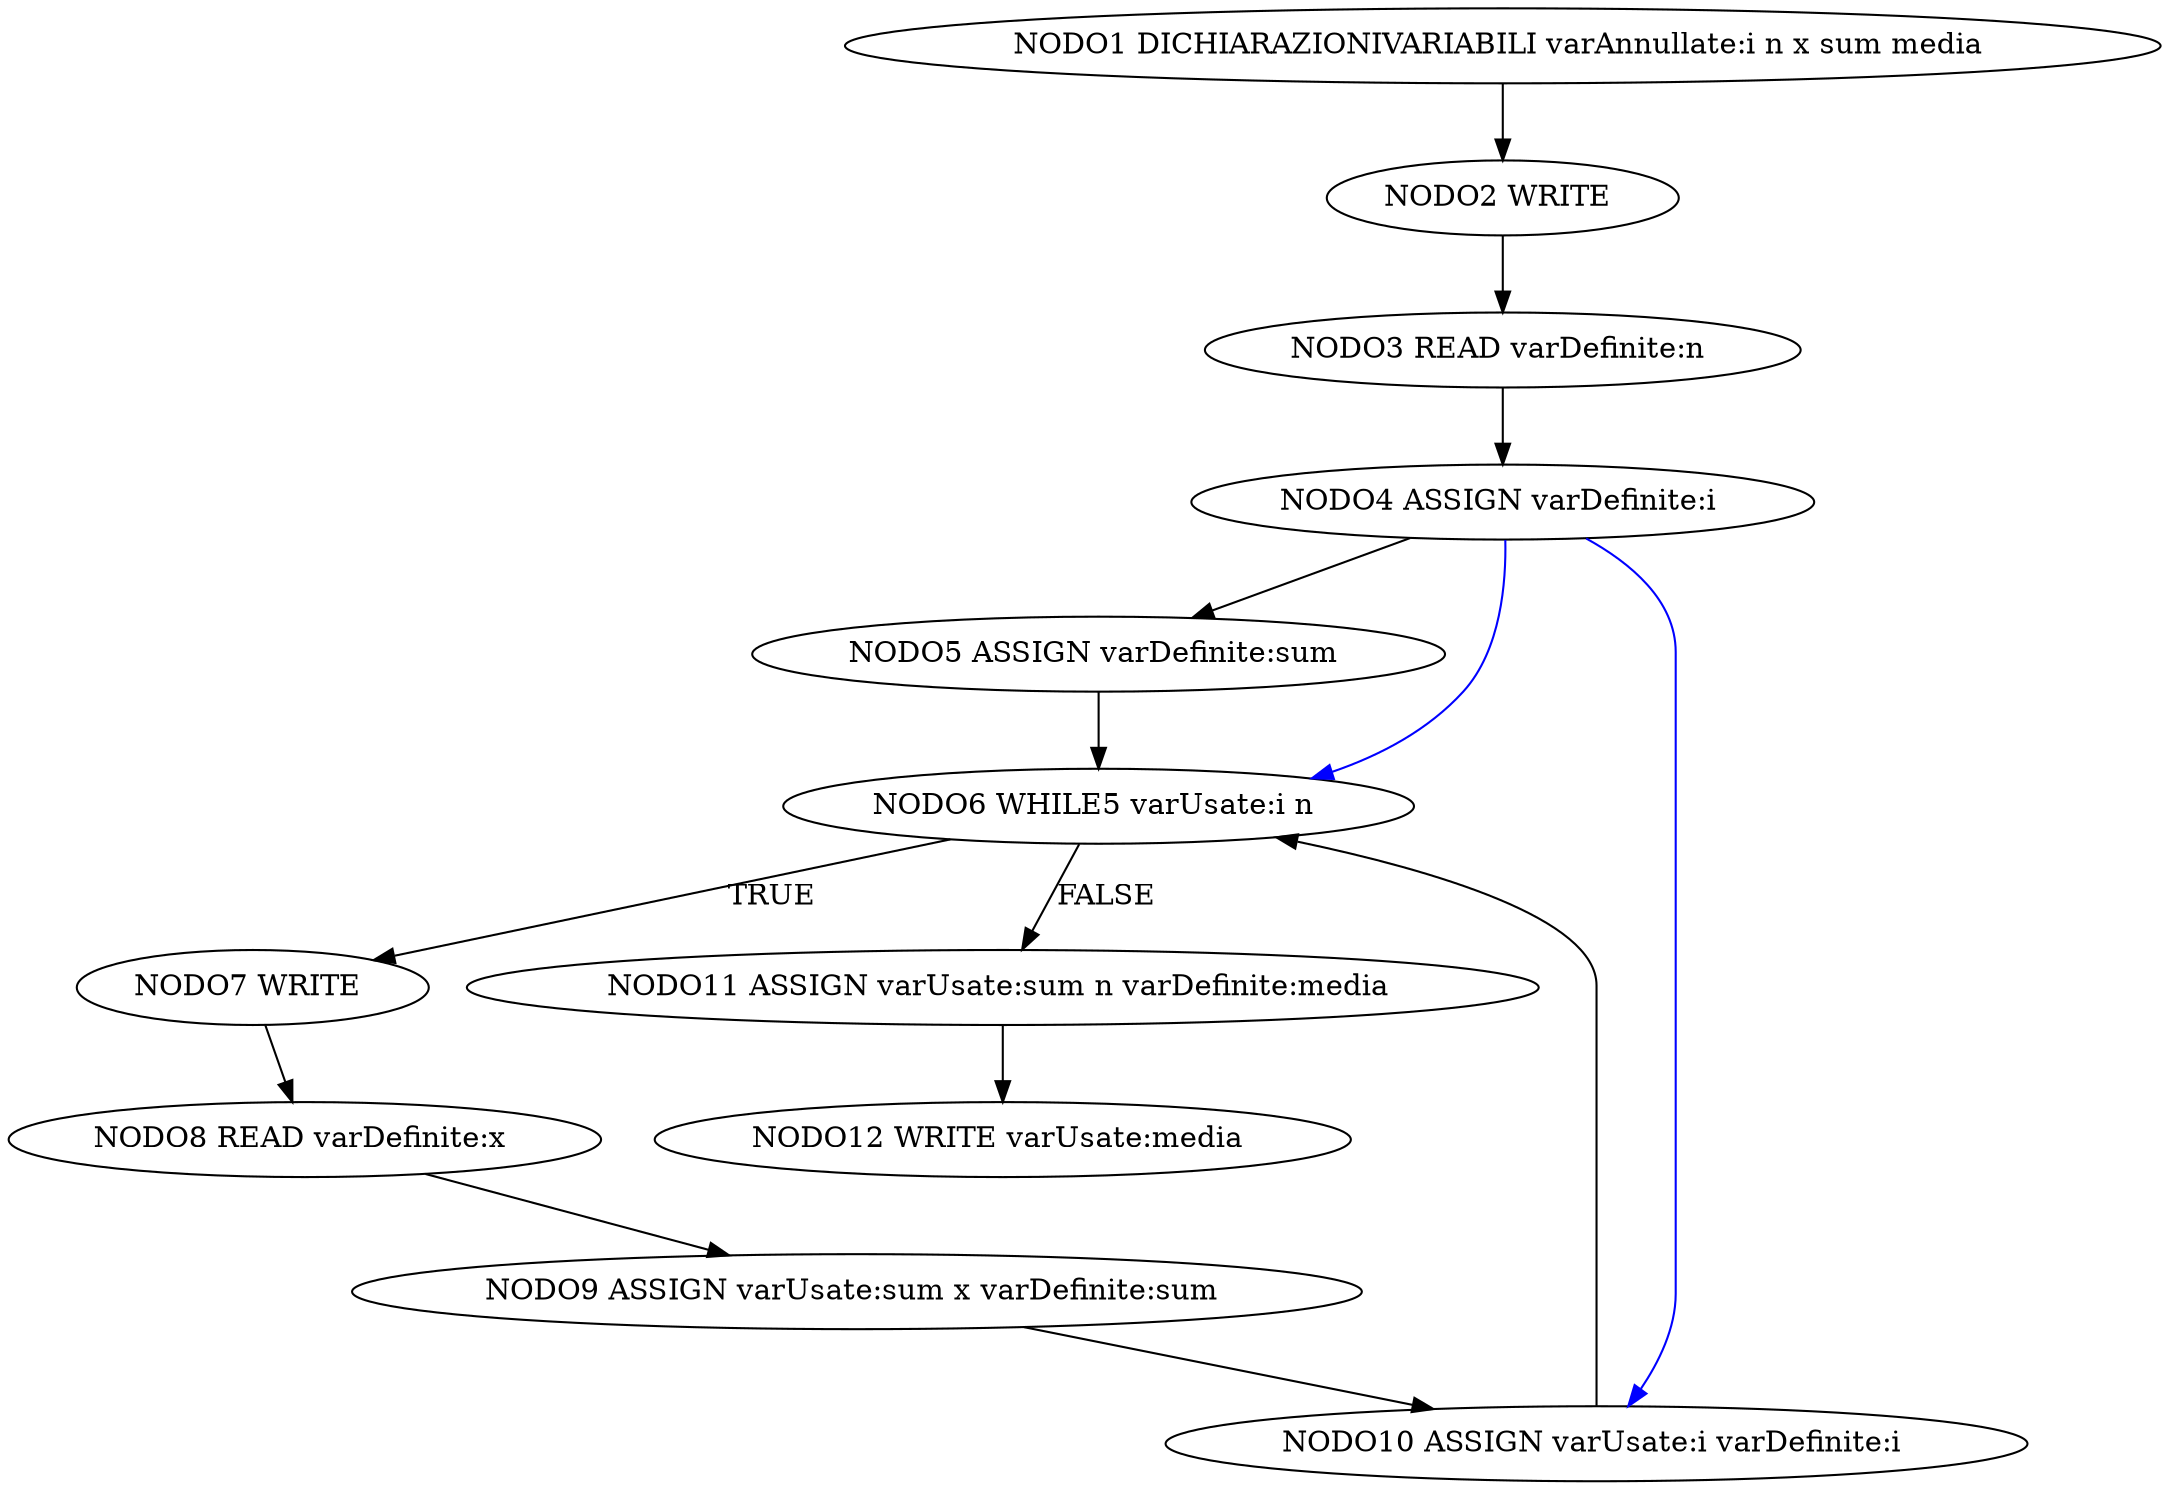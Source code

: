 diGraph G {
NODO1 [label="NODO1 DICHIARAZIONIVARIABILI varAnnullate:i n x sum media "]
NODO2 [label="NODO2 WRITE "]
NODO1 -> NODO2
NODO2 [label="NODO2 WRITE "]
NODO3 [label="NODO3 READ varDefinite:n "]
NODO2 -> NODO3
NODO3 [label="NODO3 READ varDefinite:n "]
NODO4 [label="NODO4 ASSIGN varDefinite:i "]
NODO3 -> NODO4
NODO4 [label="NODO4 ASSIGN varDefinite:i "]
NODO5 [label="NODO5 ASSIGN varDefinite:sum "]
NODO4 -> NODO5
NODO5 [label="NODO5 ASSIGN varDefinite:sum "]
NODO6 [label="NODO6 WHILE5 varUsate:i n "]
NODO5 -> NODO6
NODO6 [label="NODO6 WHILE5 varUsate:i n "]
NODO7 [label="NODO7 WRITE "]
NODO6 -> NODO7 [label="TRUE      "]; 
NODO7 [label="NODO7 WRITE "]
NODO8 [label="NODO8 READ varDefinite:x "]
NODO7 -> NODO8
NODO8 [label="NODO8 READ varDefinite:x "]
NODO9 [label="NODO9 ASSIGN varUsate:sum x varDefinite:sum "]
NODO8 -> NODO9
NODO9 [label="NODO9 ASSIGN varUsate:sum x varDefinite:sum "]
NODO10 [label="NODO10 ASSIGN varUsate:i varDefinite:i "]
NODO9 -> NODO10
NODO10 [label="NODO10 ASSIGN varUsate:i varDefinite:i "]
NODO6 [label="NODO6 WHILE5 varUsate:i n "]
NODO10 -> NODO6
NODO6 [label="NODO6 WHILE5 varUsate:i n "]
NODO11 [label="NODO11 ASSIGN varUsate:sum n varDefinite:media "]
NODO6 -> NODO11 [label="FALSE"]; 
NODO11 [label="NODO11 ASSIGN varUsate:sum n varDefinite:media "]
NODO12 [label="NODO12 WRITE varUsate:media "]
NODO11 -> NODO12
NODO4 [label="NODO4 ASSIGN varDefinite:i "]
NODO6 [label="NODO6 WHILE5 varUsate:i n "]
NODO4 -> NODO6 [color="blue"]
NODO4 [label="NODO4 ASSIGN varDefinite:i "]
NODO10 [label="NODO10 ASSIGN varUsate:i varDefinite:i "]
NODO4 -> NODO10 [color="blue"]

}
